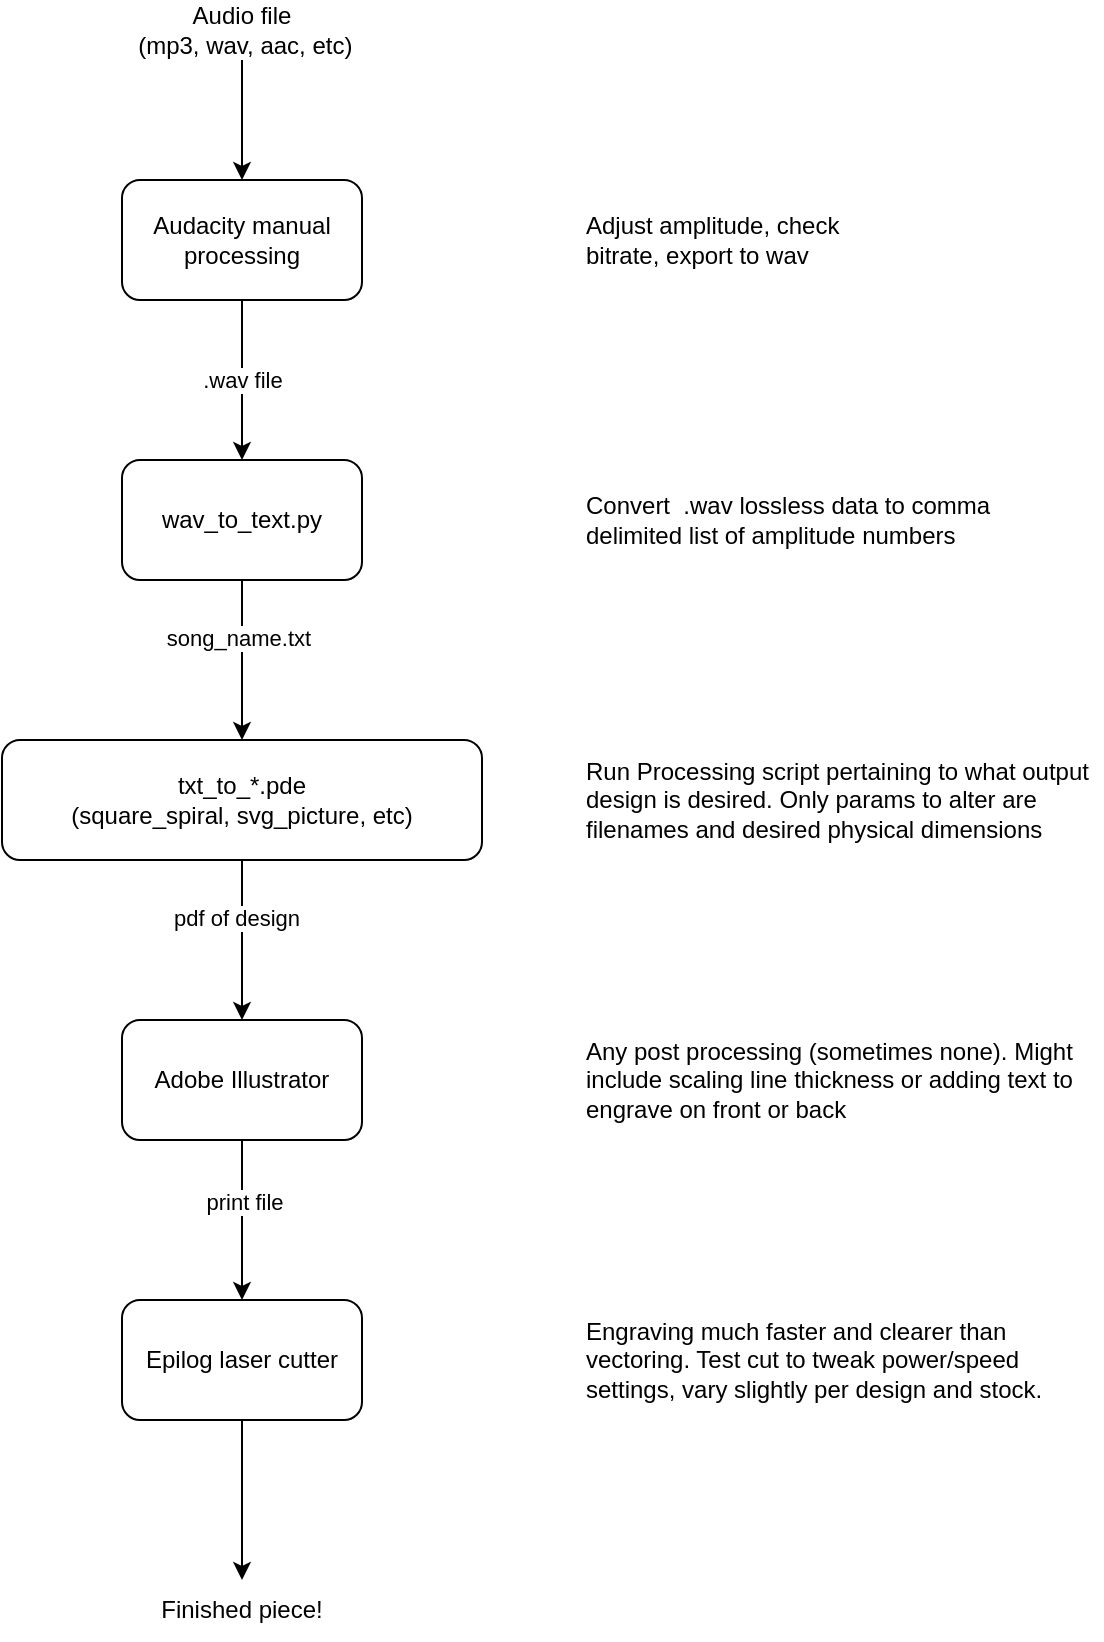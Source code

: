 <mxfile version="16.5.1" type="device"><diagram id="o-QOK6hOApJfLZpDmWw7" name="Page-1"><mxGraphModel dx="1306" dy="786" grid="1" gridSize="10" guides="1" tooltips="1" connect="1" arrows="1" fold="1" page="1" pageScale="1" pageWidth="850" pageHeight="1100" math="0" shadow="0"><root><mxCell id="0"/><mxCell id="1" parent="0"/><mxCell id="22QpEG07W3uTF38PnGDA-6" value=".wav file" style="edgeStyle=orthogonalEdgeStyle;rounded=0;orthogonalLoop=1;jettySize=auto;html=1;exitX=0.5;exitY=1;exitDx=0;exitDy=0;entryX=0.5;entryY=0;entryDx=0;entryDy=0;" edge="1" parent="1" source="22QpEG07W3uTF38PnGDA-2" target="22QpEG07W3uTF38PnGDA-5"><mxGeometry relative="1" as="geometry"/></mxCell><mxCell id="22QpEG07W3uTF38PnGDA-2" value="Audacity manual processing" style="rounded=1;whiteSpace=wrap;html=1;" vertex="1" parent="1"><mxGeometry x="210" y="140" width="120" height="60" as="geometry"/></mxCell><mxCell id="22QpEG07W3uTF38PnGDA-3" value="Audio file&lt;br&gt;&amp;nbsp;(mp3, wav, aac, etc)" style="text;html=1;strokeColor=none;fillColor=none;align=center;verticalAlign=middle;whiteSpace=wrap;rounded=0;" vertex="1" parent="1"><mxGeometry x="205" y="50" width="130" height="30" as="geometry"/></mxCell><mxCell id="22QpEG07W3uTF38PnGDA-4" value="" style="endArrow=classic;html=1;rounded=0;exitX=0.5;exitY=1;exitDx=0;exitDy=0;entryX=0.5;entryY=0;entryDx=0;entryDy=0;" edge="1" parent="1" source="22QpEG07W3uTF38PnGDA-3" target="22QpEG07W3uTF38PnGDA-2"><mxGeometry width="50" height="50" relative="1" as="geometry"><mxPoint x="270" y="340" as="sourcePoint"/><mxPoint x="320" y="290" as="targetPoint"/></mxGeometry></mxCell><mxCell id="22QpEG07W3uTF38PnGDA-8" style="edgeStyle=orthogonalEdgeStyle;rounded=0;orthogonalLoop=1;jettySize=auto;html=1;exitX=0.5;exitY=1;exitDx=0;exitDy=0;entryX=0.5;entryY=0;entryDx=0;entryDy=0;" edge="1" parent="1" source="22QpEG07W3uTF38PnGDA-5" target="22QpEG07W3uTF38PnGDA-7"><mxGeometry relative="1" as="geometry"/></mxCell><mxCell id="22QpEG07W3uTF38PnGDA-9" value="song_name.txt" style="edgeLabel;html=1;align=center;verticalAlign=middle;resizable=0;points=[];" vertex="1" connectable="0" parent="22QpEG07W3uTF38PnGDA-8"><mxGeometry x="-0.273" y="-2" relative="1" as="geometry"><mxPoint as="offset"/></mxGeometry></mxCell><mxCell id="22QpEG07W3uTF38PnGDA-5" value="wav_to_text.py" style="rounded=1;whiteSpace=wrap;html=1;" vertex="1" parent="1"><mxGeometry x="210" y="280" width="120" height="60" as="geometry"/></mxCell><mxCell id="22QpEG07W3uTF38PnGDA-11" style="edgeStyle=orthogonalEdgeStyle;rounded=0;orthogonalLoop=1;jettySize=auto;html=1;exitX=0.5;exitY=1;exitDx=0;exitDy=0;entryX=0.5;entryY=0;entryDx=0;entryDy=0;" edge="1" parent="1" source="22QpEG07W3uTF38PnGDA-7" target="22QpEG07W3uTF38PnGDA-10"><mxGeometry relative="1" as="geometry"/></mxCell><mxCell id="22QpEG07W3uTF38PnGDA-12" value="pdf of design" style="edgeLabel;html=1;align=center;verticalAlign=middle;resizable=0;points=[];" vertex="1" connectable="0" parent="22QpEG07W3uTF38PnGDA-11"><mxGeometry x="-0.273" y="-3" relative="1" as="geometry"><mxPoint as="offset"/></mxGeometry></mxCell><mxCell id="22QpEG07W3uTF38PnGDA-7" value="txt_to_*.pde&lt;br&gt;(square_spiral, svg_picture, etc)" style="rounded=1;whiteSpace=wrap;html=1;" vertex="1" parent="1"><mxGeometry x="150" y="420" width="240" height="60" as="geometry"/></mxCell><mxCell id="22QpEG07W3uTF38PnGDA-14" style="edgeStyle=orthogonalEdgeStyle;rounded=0;orthogonalLoop=1;jettySize=auto;html=1;exitX=0.5;exitY=1;exitDx=0;exitDy=0;" edge="1" parent="1" source="22QpEG07W3uTF38PnGDA-10"><mxGeometry relative="1" as="geometry"><mxPoint x="270" y="700" as="targetPoint"/></mxGeometry></mxCell><mxCell id="22QpEG07W3uTF38PnGDA-16" value="print file" style="edgeLabel;html=1;align=center;verticalAlign=middle;resizable=0;points=[];" vertex="1" connectable="0" parent="22QpEG07W3uTF38PnGDA-14"><mxGeometry x="-0.225" y="1" relative="1" as="geometry"><mxPoint as="offset"/></mxGeometry></mxCell><mxCell id="22QpEG07W3uTF38PnGDA-10" value="Adobe Illustrator" style="rounded=1;whiteSpace=wrap;html=1;" vertex="1" parent="1"><mxGeometry x="210" y="560" width="120" height="60" as="geometry"/></mxCell><mxCell id="22QpEG07W3uTF38PnGDA-20" style="edgeStyle=orthogonalEdgeStyle;rounded=0;orthogonalLoop=1;jettySize=auto;html=1;exitX=0.5;exitY=1;exitDx=0;exitDy=0;entryX=0.5;entryY=0;entryDx=0;entryDy=0;" edge="1" parent="1" source="22QpEG07W3uTF38PnGDA-17" target="22QpEG07W3uTF38PnGDA-19"><mxGeometry relative="1" as="geometry"/></mxCell><mxCell id="22QpEG07W3uTF38PnGDA-17" value="&lt;span&gt;Epilog laser cutter&lt;/span&gt;" style="rounded=1;whiteSpace=wrap;html=1;" vertex="1" parent="1"><mxGeometry x="210" y="700" width="120" height="60" as="geometry"/></mxCell><mxCell id="22QpEG07W3uTF38PnGDA-19" value="Finished piece!" style="text;html=1;strokeColor=none;fillColor=none;align=center;verticalAlign=middle;whiteSpace=wrap;rounded=0;" vertex="1" parent="1"><mxGeometry x="225" y="840" width="90" height="30" as="geometry"/></mxCell><mxCell id="22QpEG07W3uTF38PnGDA-21" value="Adjust amplitude, check bitrate, export to wav" style="text;html=1;strokeColor=none;fillColor=none;align=left;verticalAlign=middle;whiteSpace=wrap;rounded=0;" vertex="1" parent="1"><mxGeometry x="440" y="155" width="150" height="30" as="geometry"/></mxCell><mxCell id="22QpEG07W3uTF38PnGDA-22" value="Convert &amp;nbsp;.wav lossless data to comma delimited list of amplitude numbers" style="text;html=1;strokeColor=none;fillColor=none;align=left;verticalAlign=middle;whiteSpace=wrap;rounded=0;" vertex="1" parent="1"><mxGeometry x="440" y="295" width="245" height="30" as="geometry"/></mxCell><mxCell id="22QpEG07W3uTF38PnGDA-23" value="Run Processing script pertaining to what output design is desired. Only params to alter are filenames and desired physical dimensions" style="text;html=1;strokeColor=none;fillColor=none;align=left;verticalAlign=middle;whiteSpace=wrap;rounded=0;" vertex="1" parent="1"><mxGeometry x="440" y="435" width="260" height="30" as="geometry"/></mxCell><mxCell id="22QpEG07W3uTF38PnGDA-24" value="Any post processing (sometimes none). Might include scaling line thickness or adding text to engrave on front or back" style="text;html=1;strokeColor=none;fillColor=none;align=left;verticalAlign=middle;whiteSpace=wrap;rounded=0;" vertex="1" parent="1"><mxGeometry x="440" y="575" width="260" height="30" as="geometry"/></mxCell><mxCell id="22QpEG07W3uTF38PnGDA-25" value="Engraving much faster and clearer than vectoring. Test cut to tweak power/speed settings, vary slightly per design and stock." style="text;html=1;strokeColor=none;fillColor=none;align=left;verticalAlign=middle;whiteSpace=wrap;rounded=0;" vertex="1" parent="1"><mxGeometry x="440" y="715" width="250" height="30" as="geometry"/></mxCell></root></mxGraphModel></diagram></mxfile>